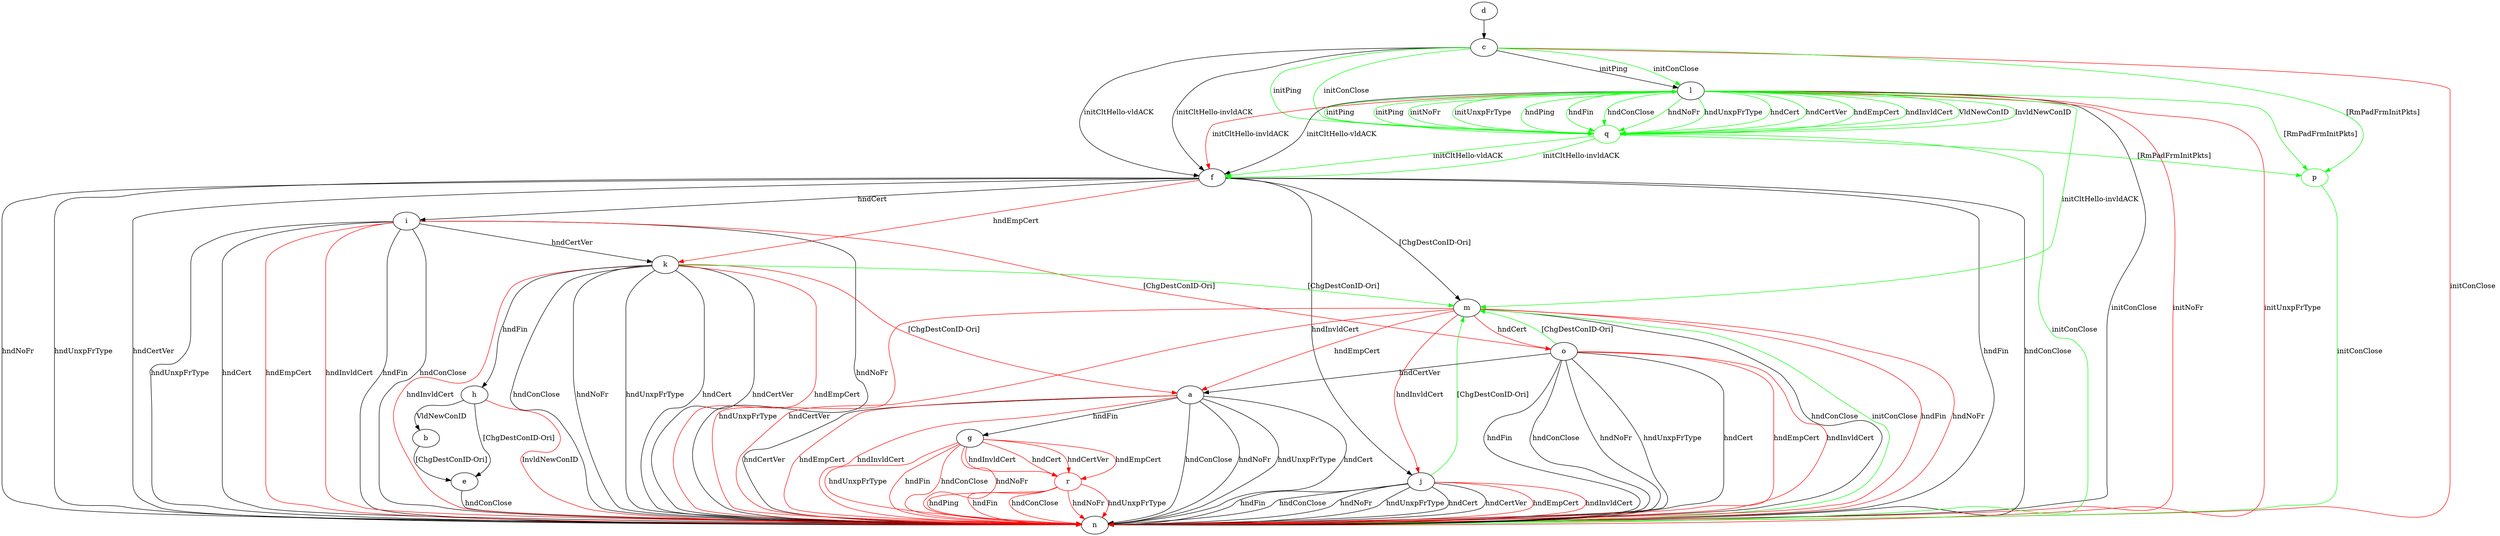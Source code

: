 digraph "" {
	a -> g	[key=0,
		label="hndFin "];
	a -> n	[key=0,
		label="hndConClose "];
	a -> n	[key=1,
		label="hndNoFr "];
	a -> n	[key=2,
		label="hndUnxpFrType "];
	a -> n	[key=3,
		label="hndCert "];
	a -> n	[key=4,
		label="hndCertVer "];
	a -> n	[key=5,
		color=red,
		label="hndEmpCert "];
	a -> n	[key=6,
		color=red,
		label="hndInvldCert "];
	b -> e	[key=0,
		label="[ChgDestConID-Ori] "];
	c -> f	[key=0,
		label="initCltHello-vldACK "];
	c -> f	[key=1,
		label="initCltHello-invldACK "];
	c -> l	[key=0,
		label="initPing "];
	c -> l	[key=1,
		color=green,
		label="initConClose "];
	c -> n	[key=0,
		color=red,
		label="initConClose "];
	p	[color=green];
	c -> p	[key=0,
		color=green,
		label="[RmPadFrmInitPkts] "];
	q	[color=green];
	c -> q	[key=0,
		color=green,
		label="initPing "];
	c -> q	[key=1,
		color=green,
		label="initConClose "];
	d -> c	[key=0];
	e -> n	[key=0,
		label="hndConClose "];
	f -> i	[key=0,
		label="hndCert "];
	f -> j	[key=0,
		label="hndInvldCert "];
	f -> k	[key=0,
		color=red,
		label="hndEmpCert "];
	f -> m	[key=0,
		label="[ChgDestConID-Ori] "];
	f -> n	[key=0,
		label="hndFin "];
	f -> n	[key=1,
		label="hndConClose "];
	f -> n	[key=2,
		label="hndNoFr "];
	f -> n	[key=3,
		label="hndUnxpFrType "];
	f -> n	[key=4,
		label="hndCertVer "];
	g -> n	[key=0,
		color=red,
		label="hndFin "];
	g -> n	[key=1,
		color=red,
		label="hndConClose "];
	g -> n	[key=2,
		color=red,
		label="hndNoFr "];
	g -> n	[key=3,
		color=red,
		label="hndUnxpFrType "];
	r	[color=red];
	g -> r	[key=0,
		color=red,
		label="hndCert "];
	g -> r	[key=1,
		color=red,
		label="hndCertVer "];
	g -> r	[key=2,
		color=red,
		label="hndEmpCert "];
	g -> r	[key=3,
		color=red,
		label="hndInvldCert "];
	h -> b	[key=0,
		label="VldNewConID "];
	h -> e	[key=0,
		label="[ChgDestConID-Ori] "];
	h -> n	[key=0,
		color=red,
		label="InvldNewConID "];
	i -> k	[key=0,
		label="hndCertVer "];
	i -> n	[key=0,
		label="hndFin "];
	i -> n	[key=1,
		label="hndConClose "];
	i -> n	[key=2,
		label="hndNoFr "];
	i -> n	[key=3,
		label="hndUnxpFrType "];
	i -> n	[key=4,
		label="hndCert "];
	i -> n	[key=5,
		color=red,
		label="hndEmpCert "];
	i -> n	[key=6,
		color=red,
		label="hndInvldCert "];
	i -> o	[key=0,
		color=red,
		label="[ChgDestConID-Ori] "];
	j -> m	[key=0,
		color=green,
		label="[ChgDestConID-Ori] "];
	j -> n	[key=0,
		label="hndFin "];
	j -> n	[key=1,
		label="hndConClose "];
	j -> n	[key=2,
		label="hndNoFr "];
	j -> n	[key=3,
		label="hndUnxpFrType "];
	j -> n	[key=4,
		label="hndCert "];
	j -> n	[key=5,
		label="hndCertVer "];
	j -> n	[key=6,
		color=red,
		label="hndEmpCert "];
	j -> n	[key=7,
		color=red,
		label="hndInvldCert "];
	k -> a	[key=0,
		color=red,
		label="[ChgDestConID-Ori] "];
	k -> h	[key=0,
		label="hndFin "];
	k -> m	[key=0,
		color=green,
		label="[ChgDestConID-Ori] "];
	k -> n	[key=0,
		label="hndConClose "];
	k -> n	[key=1,
		label="hndNoFr "];
	k -> n	[key=2,
		label="hndUnxpFrType "];
	k -> n	[key=3,
		label="hndCert "];
	k -> n	[key=4,
		label="hndCertVer "];
	k -> n	[key=5,
		color=red,
		label="hndEmpCert "];
	k -> n	[key=6,
		color=red,
		label="hndInvldCert "];
	l -> f	[key=0,
		label="initCltHello-vldACK "];
	l -> f	[key=1,
		color=red,
		label="initCltHello-invldACK "];
	l -> m	[key=0,
		color=green,
		label="initCltHello-invldACK "];
	l -> n	[key=0,
		label="initConClose "];
	l -> n	[key=1,
		color=red,
		label="initNoFr "];
	l -> n	[key=2,
		color=red,
		label="initUnxpFrType "];
	l -> p	[key=0,
		color=green,
		label="[RmPadFrmInitPkts] "];
	l -> q	[key=0,
		color=green,
		label="initNoFr "];
	l -> q	[key=1,
		color=green,
		label="initUnxpFrType "];
	l -> q	[key=2,
		color=green,
		label="hndPing "];
	l -> q	[key=3,
		color=green,
		label="hndFin "];
	l -> q	[key=4,
		color=green,
		label="hndConClose "];
	l -> q	[key=5,
		color=green,
		label="hndNoFr "];
	l -> q	[key=6,
		color=green,
		label="hndUnxpFrType "];
	l -> q	[key=7,
		color=green,
		label="hndCert "];
	l -> q	[key=8,
		color=green,
		label="hndCertVer "];
	l -> q	[key=9,
		color=green,
		label="hndEmpCert "];
	l -> q	[key=10,
		color=green,
		label="hndInvldCert "];
	l -> q	[key=11,
		color=green,
		label="VldNewConID "];
	l -> q	[key=12,
		color=green,
		label="InvldNewConID "];
	l -> q	[key=13,
		color=green,
		label="initPing "];
	m -> a	[key=0,
		color=red,
		label="hndEmpCert "];
	m -> j	[key=0,
		color=red,
		label="hndInvldCert "];
	m -> n	[key=0,
		label="hndConClose "];
	m -> n	[key=1,
		color=green,
		label="initConClose "];
	m -> n	[key=2,
		color=red,
		label="hndFin "];
	m -> n	[key=3,
		color=red,
		label="hndNoFr "];
	m -> n	[key=4,
		color=red,
		label="hndUnxpFrType "];
	m -> n	[key=5,
		color=red,
		label="hndCertVer "];
	m -> o	[key=0,
		color=red,
		label="hndCert "];
	o -> a	[key=0,
		label="hndCertVer "];
	o -> m	[key=0,
		color=green,
		label="[ChgDestConID-Ori] "];
	o -> n	[key=0,
		label="hndFin "];
	o -> n	[key=1,
		label="hndConClose "];
	o -> n	[key=2,
		label="hndNoFr "];
	o -> n	[key=3,
		label="hndUnxpFrType "];
	o -> n	[key=4,
		label="hndCert "];
	o -> n	[key=5,
		color=red,
		label="hndEmpCert "];
	o -> n	[key=6,
		color=red,
		label="hndInvldCert "];
	p -> n	[key=0,
		color=green,
		label="initConClose "];
	q -> f	[key=0,
		color=green,
		label="initCltHello-vldACK "];
	q -> f	[key=1,
		color=green,
		label="initCltHello-invldACK "];
	q -> l	[key=0,
		color=green,
		label="initPing "];
	q -> n	[key=0,
		color=green,
		label="initConClose "];
	q -> p	[key=0,
		color=green,
		label="[RmPadFrmInitPkts] "];
	r -> n	[key=0,
		color=red,
		label="hndPing "];
	r -> n	[key=1,
		color=red,
		label="hndFin "];
	r -> n	[key=2,
		color=red,
		label="hndConClose "];
	r -> n	[key=3,
		color=red,
		label="hndNoFr "];
	r -> n	[key=4,
		color=red,
		label="hndUnxpFrType "];
}
